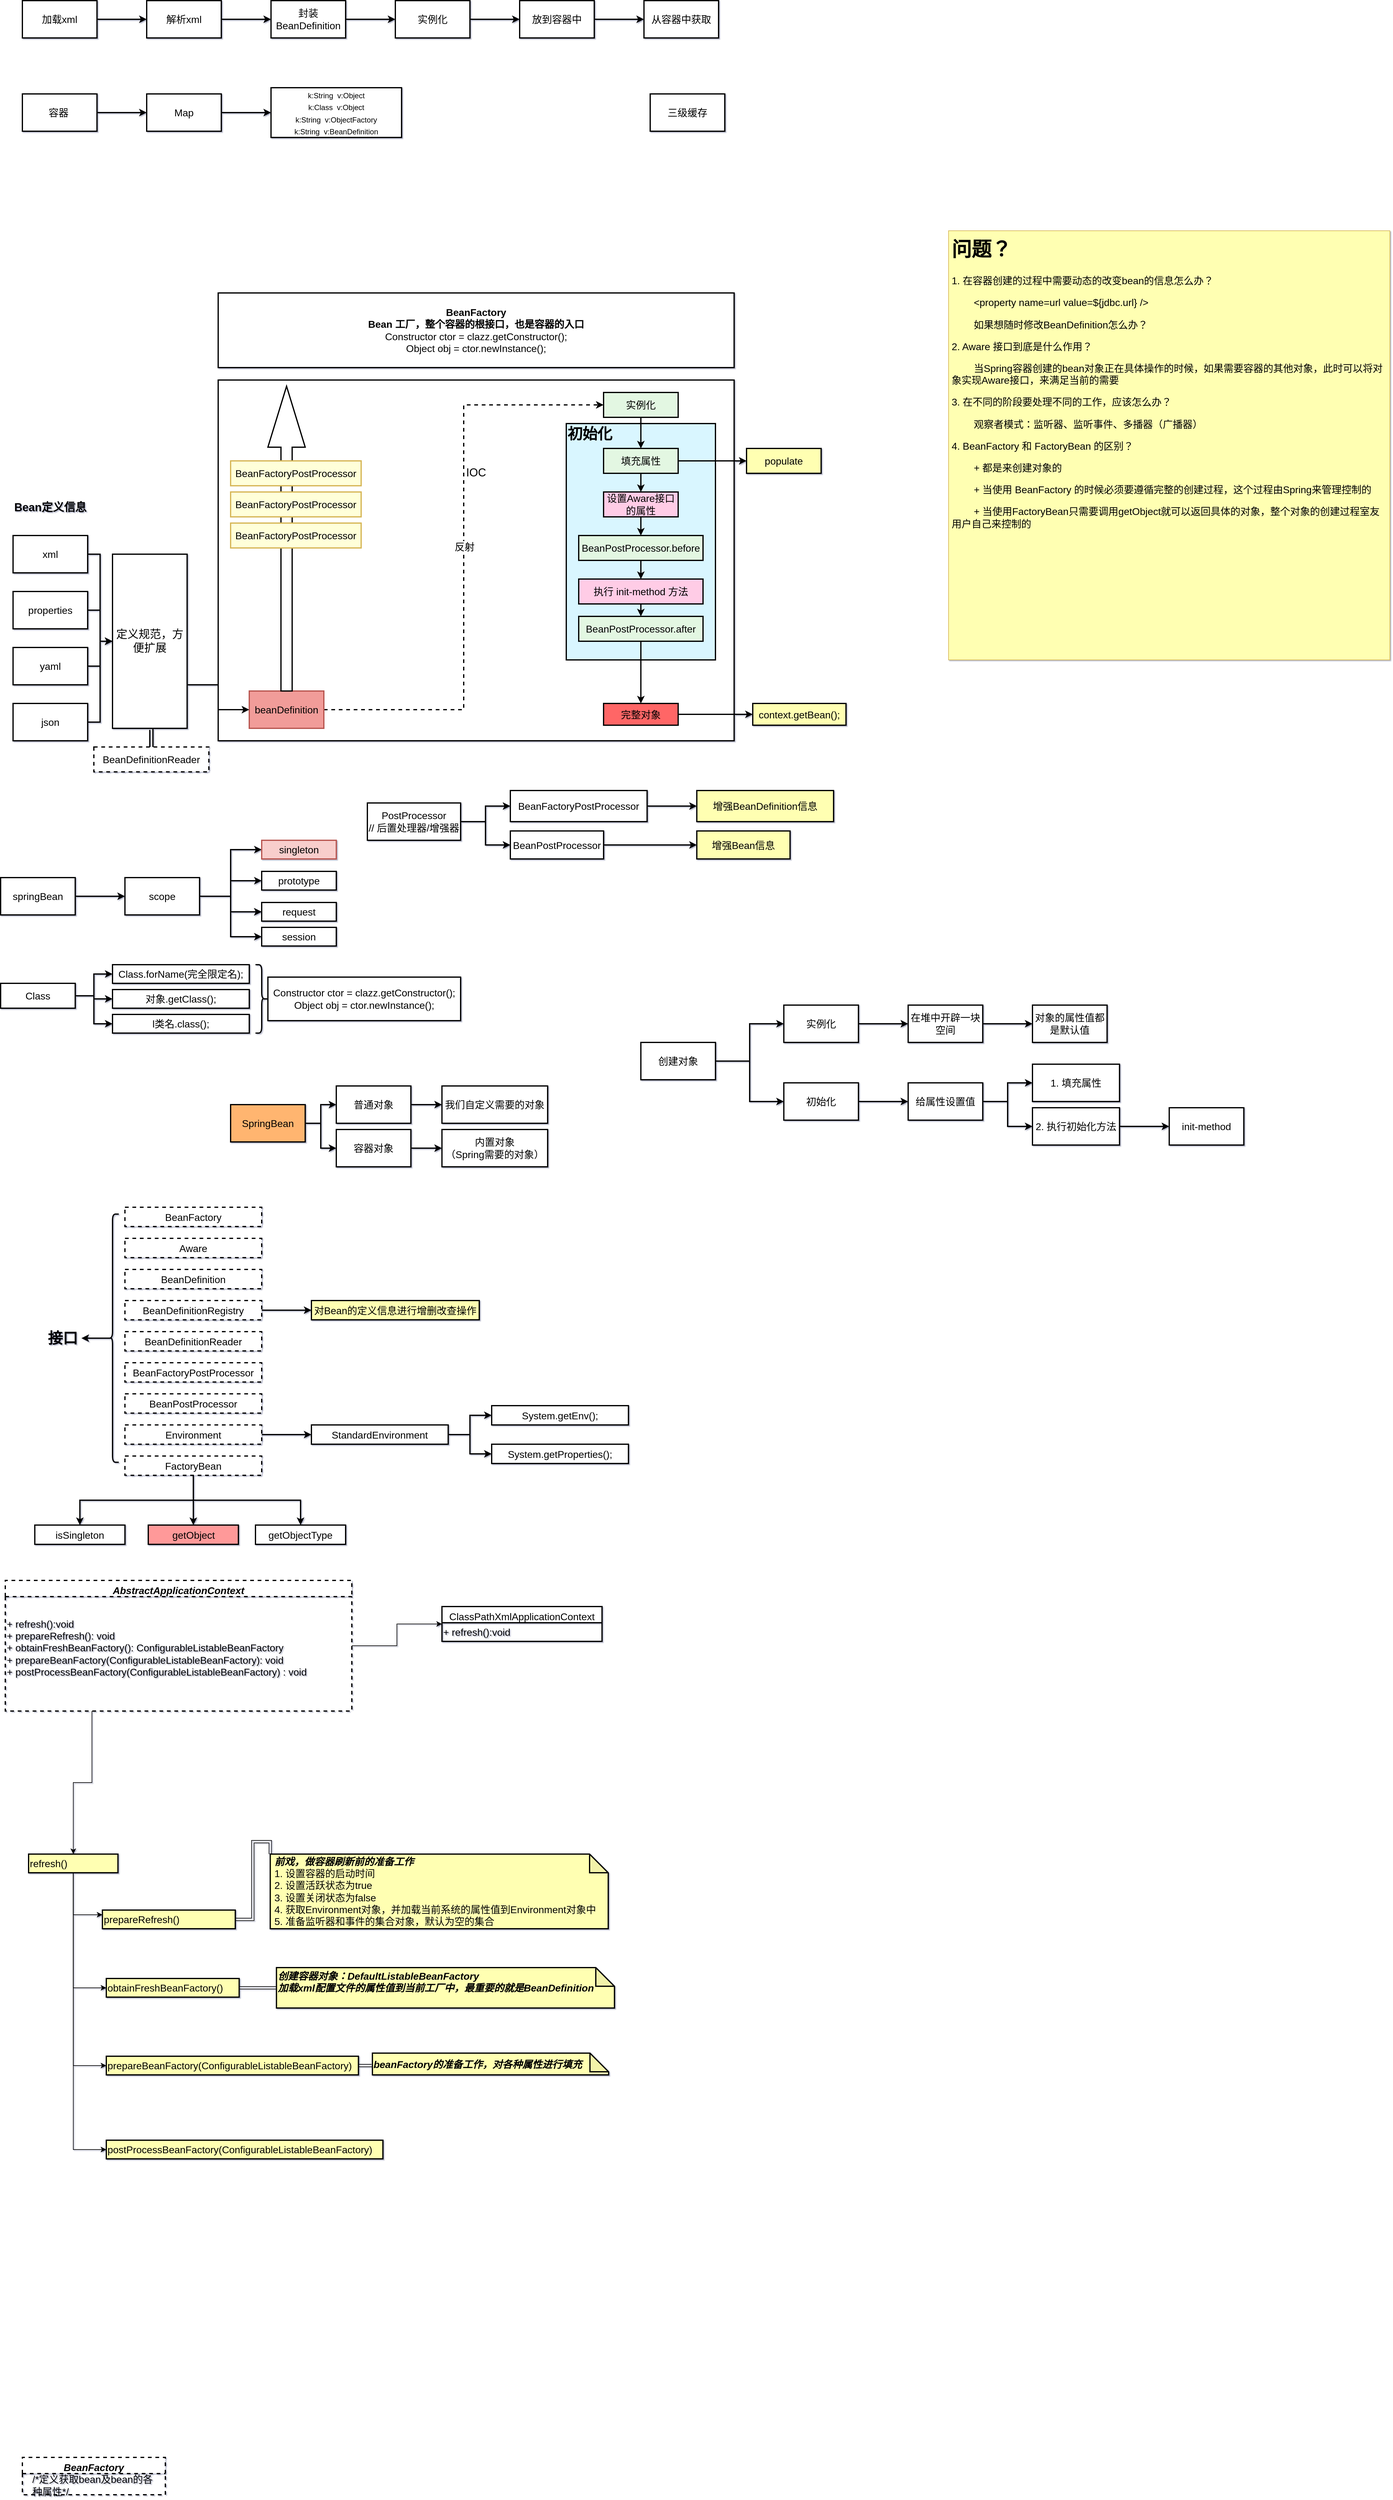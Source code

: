 <mxfile version="16.1.2" type="device"><diagram id="h94k3IBbYcfBOJpzbsNU" name="第 1 页"><mxGraphModel dx="961" dy="1029" grid="1" gridSize="10" guides="1" tooltips="1" connect="1" arrows="1" fold="1" page="1" pageScale="1" pageWidth="99999900" pageHeight="9999900" background="#ffffff" math="0" shadow="1"><root><mxCell id="0"/><mxCell id="1" parent="0"/><mxCell id="xll1iTBEpc9FRPmBm3gU-3" value="" style="edgeStyle=orthogonalEdgeStyle;rounded=0;orthogonalLoop=1;jettySize=auto;html=1;strokeWidth=2;" parent="1" source="xll1iTBEpc9FRPmBm3gU-1" target="xll1iTBEpc9FRPmBm3gU-2" edge="1"><mxGeometry relative="1" as="geometry"/></mxCell><mxCell id="xll1iTBEpc9FRPmBm3gU-1" value="&lt;font style=&quot;font-size: 16px&quot;&gt;加载xml&lt;/font&gt;" style="rounded=0;whiteSpace=wrap;html=1;strokeWidth=2;" parent="1" vertex="1"><mxGeometry x="60" y="80" width="120" height="60" as="geometry"/></mxCell><mxCell id="xll1iTBEpc9FRPmBm3gU-5" value="" style="edgeStyle=orthogonalEdgeStyle;rounded=0;orthogonalLoop=1;jettySize=auto;html=1;fontSize=12;fillColor=default;strokeWidth=2;" parent="1" source="xll1iTBEpc9FRPmBm3gU-2" target="xll1iTBEpc9FRPmBm3gU-4" edge="1"><mxGeometry relative="1" as="geometry"/></mxCell><mxCell id="xll1iTBEpc9FRPmBm3gU-2" value="&lt;font style=&quot;font-size: 16px&quot;&gt;解析xml&lt;/font&gt;" style="whiteSpace=wrap;html=1;rounded=0;strokeWidth=2;" parent="1" vertex="1"><mxGeometry x="260" y="80" width="120" height="60" as="geometry"/></mxCell><mxCell id="xll1iTBEpc9FRPmBm3gU-7" value="" style="edgeStyle=orthogonalEdgeStyle;rounded=0;orthogonalLoop=1;jettySize=auto;html=1;fontSize=12;fillColor=default;strokeWidth=2;" parent="1" source="xll1iTBEpc9FRPmBm3gU-4" target="xll1iTBEpc9FRPmBm3gU-6" edge="1"><mxGeometry relative="1" as="geometry"/></mxCell><mxCell id="xll1iTBEpc9FRPmBm3gU-4" value="&lt;font style=&quot;font-size: 16px&quot;&gt;封装&lt;br&gt;BeanDefinition&lt;/font&gt;" style="whiteSpace=wrap;html=1;rounded=0;strokeWidth=2;" parent="1" vertex="1"><mxGeometry x="460" y="80" width="120" height="60" as="geometry"/></mxCell><mxCell id="xll1iTBEpc9FRPmBm3gU-9" value="" style="edgeStyle=orthogonalEdgeStyle;rounded=0;orthogonalLoop=1;jettySize=auto;html=1;fontSize=12;fillColor=default;strokeWidth=2;" parent="1" source="xll1iTBEpc9FRPmBm3gU-6" target="xll1iTBEpc9FRPmBm3gU-8" edge="1"><mxGeometry relative="1" as="geometry"/></mxCell><mxCell id="xll1iTBEpc9FRPmBm3gU-6" value="&lt;font style=&quot;font-size: 16px&quot;&gt;实例化&lt;/font&gt;" style="whiteSpace=wrap;html=1;rounded=0;strokeWidth=2;" parent="1" vertex="1"><mxGeometry x="660" y="80" width="120" height="60" as="geometry"/></mxCell><mxCell id="xll1iTBEpc9FRPmBm3gU-11" value="" style="edgeStyle=orthogonalEdgeStyle;rounded=0;orthogonalLoop=1;jettySize=auto;html=1;fontSize=12;fillColor=default;strokeWidth=2;" parent="1" source="xll1iTBEpc9FRPmBm3gU-8" target="xll1iTBEpc9FRPmBm3gU-10" edge="1"><mxGeometry relative="1" as="geometry"/></mxCell><mxCell id="xll1iTBEpc9FRPmBm3gU-8" value="&lt;font style=&quot;font-size: 16px&quot;&gt;放到容器中&lt;/font&gt;" style="whiteSpace=wrap;html=1;rounded=0;strokeWidth=2;" parent="1" vertex="1"><mxGeometry x="860" y="80" width="120" height="60" as="geometry"/></mxCell><mxCell id="xll1iTBEpc9FRPmBm3gU-10" value="&lt;font style=&quot;font-size: 16px&quot;&gt;从容器中获取&lt;/font&gt;" style="whiteSpace=wrap;html=1;rounded=0;strokeWidth=2;" parent="1" vertex="1"><mxGeometry x="1060" y="80" width="120" height="60" as="geometry"/></mxCell><mxCell id="xll1iTBEpc9FRPmBm3gU-15" value="" style="edgeStyle=orthogonalEdgeStyle;rounded=0;orthogonalLoop=1;jettySize=auto;html=1;fontFamily=Helvetica;fontSize=16;fontColor=default;strokeWidth=2;" parent="1" source="xll1iTBEpc9FRPmBm3gU-12" target="xll1iTBEpc9FRPmBm3gU-14" edge="1"><mxGeometry relative="1" as="geometry"/></mxCell><mxCell id="xll1iTBEpc9FRPmBm3gU-12" value="容器&lt;span style=&quot;white-space: pre&quot;&gt;&#9;&lt;/span&gt;" style="rounded=0;whiteSpace=wrap;html=1;fontFamily=Helvetica;fontSize=16;fontColor=default;strokeColor=default;fillColor=default;strokeWidth=2;" parent="1" vertex="1"><mxGeometry x="60" y="230" width="120" height="60" as="geometry"/></mxCell><mxCell id="xll1iTBEpc9FRPmBm3gU-18" value="" style="edgeStyle=orthogonalEdgeStyle;rounded=0;orthogonalLoop=1;jettySize=auto;html=1;fontFamily=Helvetica;fontSize=16;fontColor=default;strokeWidth=2;" parent="1" source="xll1iTBEpc9FRPmBm3gU-14" target="xll1iTBEpc9FRPmBm3gU-17" edge="1"><mxGeometry relative="1" as="geometry"/></mxCell><mxCell id="xll1iTBEpc9FRPmBm3gU-14" value="Map" style="rounded=0;whiteSpace=wrap;html=1;fontFamily=Helvetica;fontSize=16;fontColor=default;strokeColor=default;fillColor=default;strokeWidth=2;" parent="1" vertex="1"><mxGeometry x="260" y="230" width="120" height="60" as="geometry"/></mxCell><mxCell id="xll1iTBEpc9FRPmBm3gU-17" value="&lt;font style=&quot;font-size: 12px&quot;&gt;k:String&amp;nbsp; v:Object&lt;br&gt;k:Class&amp;nbsp; v:Object&lt;br&gt;k:String&amp;nbsp; v:ObjectFactory&lt;br&gt;k:String&amp;nbsp; v:BeanDefinition&lt;/font&gt;" style="rounded=0;whiteSpace=wrap;html=1;fontFamily=Helvetica;fontSize=16;fontColor=default;strokeColor=default;fillColor=default;strokeWidth=2;" parent="1" vertex="1"><mxGeometry x="460" y="220" width="210" height="80" as="geometry"/></mxCell><mxCell id="xll1iTBEpc9FRPmBm3gU-21" value="三级缓存" style="rounded=0;whiteSpace=wrap;html=1;fontFamily=Helvetica;fontSize=16;fontColor=default;strokeColor=default;fillColor=default;strokeWidth=2;" parent="1" vertex="1"><mxGeometry x="1070" y="230" width="120" height="60" as="geometry"/></mxCell><mxCell id="xll1iTBEpc9FRPmBm3gU-32" style="edgeStyle=orthogonalEdgeStyle;rounded=0;orthogonalLoop=1;jettySize=auto;html=1;exitX=1;exitY=0.5;exitDx=0;exitDy=0;entryX=0;entryY=0.5;entryDx=0;entryDy=0;fontFamily=Helvetica;fontSize=16;fontColor=default;strokeWidth=2;" parent="1" source="xll1iTBEpc9FRPmBm3gU-23" target="xll1iTBEpc9FRPmBm3gU-30" edge="1"><mxGeometry relative="1" as="geometry"/></mxCell><mxCell id="xll1iTBEpc9FRPmBm3gU-23" value="xml" style="rounded=0;whiteSpace=wrap;html=1;fontFamily=Helvetica;fontSize=16;fontColor=default;strokeColor=default;fillColor=default;strokeWidth=2;" parent="1" vertex="1"><mxGeometry x="45" y="940" width="120" height="60" as="geometry"/></mxCell><mxCell id="xll1iTBEpc9FRPmBm3gU-24" value="&lt;font style=&quot;font-size: 18px&quot;&gt;&lt;b&gt;Bean定义信息&lt;/b&gt;&lt;/font&gt;" style="text;html=1;strokeColor=none;fillColor=none;align=center;verticalAlign=middle;whiteSpace=wrap;rounded=0;fontFamily=Helvetica;fontSize=12;fontColor=default;strokeWidth=2;" parent="1" vertex="1"><mxGeometry x="45" y="880" width="120" height="30" as="geometry"/></mxCell><mxCell id="xll1iTBEpc9FRPmBm3gU-34" style="edgeStyle=orthogonalEdgeStyle;rounded=0;orthogonalLoop=1;jettySize=auto;html=1;exitX=1;exitY=0.5;exitDx=0;exitDy=0;entryX=0;entryY=0.5;entryDx=0;entryDy=0;fontFamily=Helvetica;fontSize=16;fontColor=default;strokeWidth=2;" parent="1" source="xll1iTBEpc9FRPmBm3gU-25" target="xll1iTBEpc9FRPmBm3gU-30" edge="1"><mxGeometry relative="1" as="geometry"/></mxCell><mxCell id="xll1iTBEpc9FRPmBm3gU-25" value="properties" style="rounded=0;whiteSpace=wrap;html=1;fontFamily=Helvetica;fontSize=16;fontColor=default;strokeColor=default;fillColor=default;strokeWidth=2;" parent="1" vertex="1"><mxGeometry x="45" y="1030" width="120" height="60" as="geometry"/></mxCell><mxCell id="xll1iTBEpc9FRPmBm3gU-36" style="edgeStyle=orthogonalEdgeStyle;rounded=0;orthogonalLoop=1;jettySize=auto;html=1;exitX=1;exitY=0.5;exitDx=0;exitDy=0;entryX=0;entryY=0.5;entryDx=0;entryDy=0;fontFamily=Helvetica;fontSize=16;fontColor=default;strokeWidth=2;" parent="1" source="xll1iTBEpc9FRPmBm3gU-26" target="xll1iTBEpc9FRPmBm3gU-30" edge="1"><mxGeometry relative="1" as="geometry"/></mxCell><mxCell id="xll1iTBEpc9FRPmBm3gU-26" value="yaml" style="rounded=0;whiteSpace=wrap;html=1;fontFamily=Helvetica;fontSize=16;fontColor=default;strokeColor=default;fillColor=default;strokeWidth=2;" parent="1" vertex="1"><mxGeometry x="45" y="1120" width="120" height="60" as="geometry"/></mxCell><mxCell id="xll1iTBEpc9FRPmBm3gU-27" value="IOC&lt;br&gt;&lt;br&gt;&lt;br&gt;&lt;br&gt;&lt;br&gt;&lt;br&gt;&lt;br&gt;&lt;br&gt;&lt;br&gt;&lt;br&gt;&lt;br&gt;&lt;br&gt;&lt;br&gt;&lt;br&gt;" style="rounded=0;whiteSpace=wrap;html=1;fontFamily=Helvetica;fontSize=18;fontColor=default;strokeColor=default;fillColor=default;align=center;strokeWidth=2;" parent="1" vertex="1"><mxGeometry x="375" y="690" width="830" height="580" as="geometry"/></mxCell><mxCell id="xll1iTBEpc9FRPmBm3gU-39" style="edgeStyle=orthogonalEdgeStyle;rounded=0;orthogonalLoop=1;jettySize=auto;html=1;exitX=1;exitY=0.5;exitDx=0;exitDy=0;entryX=0;entryY=0.5;entryDx=0;entryDy=0;fontFamily=Helvetica;fontSize=16;fontColor=default;strokeWidth=2;" parent="1" source="xll1iTBEpc9FRPmBm3gU-28" target="xll1iTBEpc9FRPmBm3gU-30" edge="1"><mxGeometry relative="1" as="geometry"/></mxCell><mxCell id="xll1iTBEpc9FRPmBm3gU-28" value="json" style="rounded=0;whiteSpace=wrap;html=1;fontFamily=Helvetica;fontSize=16;fontColor=default;strokeColor=default;fillColor=default;strokeWidth=2;" parent="1" vertex="1"><mxGeometry x="45" y="1210" width="120" height="60" as="geometry"/></mxCell><mxCell id="xll1iTBEpc9FRPmBm3gU-69" style="edgeStyle=orthogonalEdgeStyle;rounded=0;orthogonalLoop=1;jettySize=auto;html=1;exitX=1;exitY=0.5;exitDx=0;exitDy=0;entryX=0;entryY=0.5;entryDx=0;entryDy=0;fontFamily=Helvetica;fontSize=16;fontColor=default;strokeWidth=2;dashed=1;" parent="1" source="xll1iTBEpc9FRPmBm3gU-29" target="xll1iTBEpc9FRPmBm3gU-68" edge="1"><mxGeometry relative="1" as="geometry"/></mxCell><mxCell id="xll1iTBEpc9FRPmBm3gU-70" value="反射" style="edgeLabel;html=1;align=center;verticalAlign=middle;resizable=0;points=[];fontSize=16;fontFamily=Helvetica;fontColor=default;" parent="xll1iTBEpc9FRPmBm3gU-69" vertex="1" connectable="0"><mxGeometry x="0.038" y="-1" relative="1" as="geometry"><mxPoint y="1" as="offset"/></mxGeometry></mxCell><mxCell id="xll1iTBEpc9FRPmBm3gU-29" value="beanDefinition" style="rounded=0;whiteSpace=wrap;html=1;fontFamily=Helvetica;fontSize=16;strokeColor=#b85450;fillColor=#F19C99;strokeWidth=2;" parent="1" vertex="1"><mxGeometry x="425" y="1190" width="120" height="60" as="geometry"/></mxCell><mxCell id="xll1iTBEpc9FRPmBm3gU-41" style="edgeStyle=orthogonalEdgeStyle;rounded=0;orthogonalLoop=1;jettySize=auto;html=1;exitX=1;exitY=0.75;exitDx=0;exitDy=0;entryX=0;entryY=0.5;entryDx=0;entryDy=0;fontFamily=Helvetica;fontSize=16;fontColor=default;strokeWidth=2;" parent="1" source="xll1iTBEpc9FRPmBm3gU-30" target="xll1iTBEpc9FRPmBm3gU-29" edge="1"><mxGeometry relative="1" as="geometry"/></mxCell><mxCell id="xll1iTBEpc9FRPmBm3gU-121" style="edgeStyle=orthogonalEdgeStyle;rounded=0;orthogonalLoop=1;jettySize=auto;html=1;exitX=0.5;exitY=1;exitDx=0;exitDy=0;entryX=0.5;entryY=0;entryDx=0;entryDy=0;fontFamily=Helvetica;fontSize=16;fontColor=default;strokeWidth=2;shape=link;" parent="1" source="xll1iTBEpc9FRPmBm3gU-30" target="xll1iTBEpc9FRPmBm3gU-31" edge="1"><mxGeometry relative="1" as="geometry"/></mxCell><mxCell id="xll1iTBEpc9FRPmBm3gU-30" value="定义规范，方便扩展" style="rounded=0;whiteSpace=wrap;html=1;fontFamily=Helvetica;fontSize=18;fontColor=default;strokeColor=default;fillColor=default;strokeWidth=2;" parent="1" vertex="1"><mxGeometry x="205" y="970" width="120" height="280" as="geometry"/></mxCell><mxCell id="xll1iTBEpc9FRPmBm3gU-31" value="&lt;font style=&quot;font-size: 16px&quot;&gt;BeanDefinitionReader&lt;/font&gt;" style="rounded=0;whiteSpace=wrap;html=1;fontFamily=Helvetica;fontSize=18;fontColor=default;strokeColor=default;fillColor=default;strokeWidth=2;dashed=1;" parent="1" vertex="1"><mxGeometry x="175" y="1280" width="185" height="40" as="geometry"/></mxCell><mxCell id="xll1iTBEpc9FRPmBm3gU-44" value="" style="edgeStyle=orthogonalEdgeStyle;rounded=0;orthogonalLoop=1;jettySize=auto;html=1;fontFamily=Helvetica;fontSize=16;fontColor=default;strokeWidth=2;" parent="1" source="xll1iTBEpc9FRPmBm3gU-42" target="xll1iTBEpc9FRPmBm3gU-43" edge="1"><mxGeometry relative="1" as="geometry"/></mxCell><mxCell id="xll1iTBEpc9FRPmBm3gU-42" value="springBean" style="rounded=0;whiteSpace=wrap;html=1;fontFamily=Helvetica;fontSize=16;fontColor=default;strokeColor=default;fillColor=default;strokeWidth=2;" parent="1" vertex="1"><mxGeometry x="25" y="1490" width="120" height="60" as="geometry"/></mxCell><mxCell id="xll1iTBEpc9FRPmBm3gU-50" value="" style="edgeStyle=orthogonalEdgeStyle;rounded=0;orthogonalLoop=1;jettySize=auto;html=1;fontFamily=Helvetica;fontSize=16;fontColor=default;strokeWidth=2;" parent="1" source="xll1iTBEpc9FRPmBm3gU-43" target="xll1iTBEpc9FRPmBm3gU-49" edge="1"><mxGeometry relative="1" as="geometry"/></mxCell><mxCell id="xll1iTBEpc9FRPmBm3gU-54" style="edgeStyle=orthogonalEdgeStyle;rounded=0;orthogonalLoop=1;jettySize=auto;html=1;exitX=1;exitY=0.5;exitDx=0;exitDy=0;entryX=0;entryY=0.5;entryDx=0;entryDy=0;fontFamily=Helvetica;fontSize=16;fontColor=default;strokeWidth=2;" parent="1" source="xll1iTBEpc9FRPmBm3gU-43" target="xll1iTBEpc9FRPmBm3gU-51" edge="1"><mxGeometry relative="1" as="geometry"/></mxCell><mxCell id="xll1iTBEpc9FRPmBm3gU-55" style="edgeStyle=orthogonalEdgeStyle;rounded=0;orthogonalLoop=1;jettySize=auto;html=1;exitX=1;exitY=0.5;exitDx=0;exitDy=0;entryX=0;entryY=0.5;entryDx=0;entryDy=0;fontFamily=Helvetica;fontSize=16;fontColor=default;strokeWidth=2;" parent="1" source="xll1iTBEpc9FRPmBm3gU-43" target="xll1iTBEpc9FRPmBm3gU-53" edge="1"><mxGeometry relative="1" as="geometry"/></mxCell><mxCell id="xll1iTBEpc9FRPmBm3gU-65" value="" style="edgeStyle=orthogonalEdgeStyle;rounded=0;orthogonalLoop=1;jettySize=auto;html=1;fontFamily=Helvetica;fontSize=16;fontColor=default;strokeWidth=2;" parent="1" source="xll1iTBEpc9FRPmBm3gU-43" target="xll1iTBEpc9FRPmBm3gU-51" edge="1"><mxGeometry relative="1" as="geometry"/></mxCell><mxCell id="xll1iTBEpc9FRPmBm3gU-66" style="edgeStyle=orthogonalEdgeStyle;rounded=0;orthogonalLoop=1;jettySize=auto;html=1;exitX=1;exitY=0.5;exitDx=0;exitDy=0;entryX=0;entryY=0.5;entryDx=0;entryDy=0;fontFamily=Helvetica;fontSize=16;fontColor=default;strokeWidth=2;" parent="1" source="xll1iTBEpc9FRPmBm3gU-43" target="xll1iTBEpc9FRPmBm3gU-45" edge="1"><mxGeometry relative="1" as="geometry"/></mxCell><mxCell id="xll1iTBEpc9FRPmBm3gU-43" value="scope" style="rounded=0;whiteSpace=wrap;html=1;fontFamily=Helvetica;fontSize=16;fontColor=default;strokeColor=default;fillColor=default;strokeWidth=2;" parent="1" vertex="1"><mxGeometry x="225" y="1490" width="120" height="60" as="geometry"/></mxCell><mxCell id="xll1iTBEpc9FRPmBm3gU-45" value="singleton" style="rounded=0;whiteSpace=wrap;html=1;fontFamily=Helvetica;fontSize=16;strokeColor=#b85450;fillColor=#f8cecc;strokeWidth=2;" parent="1" vertex="1"><mxGeometry x="445" y="1430" width="120" height="30" as="geometry"/></mxCell><mxCell id="xll1iTBEpc9FRPmBm3gU-49" value="prototype" style="rounded=0;whiteSpace=wrap;html=1;fontFamily=Helvetica;fontSize=16;fontColor=default;strokeColor=default;fillColor=default;strokeWidth=2;" parent="1" vertex="1"><mxGeometry x="445" y="1480" width="120" height="30" as="geometry"/></mxCell><mxCell id="xll1iTBEpc9FRPmBm3gU-51" value="request" style="rounded=0;whiteSpace=wrap;html=1;fontFamily=Helvetica;fontSize=16;fontColor=default;strokeColor=default;fillColor=default;strokeWidth=2;" parent="1" vertex="1"><mxGeometry x="445" y="1530" width="120" height="30" as="geometry"/></mxCell><mxCell id="xll1iTBEpc9FRPmBm3gU-53" value="session" style="rounded=0;whiteSpace=wrap;html=1;fontFamily=Helvetica;fontSize=16;fontColor=default;strokeColor=default;fillColor=default;strokeWidth=2;" parent="1" vertex="1"><mxGeometry x="445" y="1570" width="120" height="30" as="geometry"/></mxCell><mxCell id="xll1iTBEpc9FRPmBm3gU-58" value="" style="edgeStyle=orthogonalEdgeStyle;rounded=0;orthogonalLoop=1;jettySize=auto;html=1;fontFamily=Helvetica;fontSize=16;fontColor=default;strokeWidth=2;" parent="1" source="xll1iTBEpc9FRPmBm3gU-56" target="xll1iTBEpc9FRPmBm3gU-57" edge="1"><mxGeometry relative="1" as="geometry"/></mxCell><mxCell id="xll1iTBEpc9FRPmBm3gU-61" style="edgeStyle=orthogonalEdgeStyle;rounded=0;orthogonalLoop=1;jettySize=auto;html=1;exitX=1;exitY=0.5;exitDx=0;exitDy=0;entryX=0;entryY=0.5;entryDx=0;entryDy=0;fontFamily=Helvetica;fontSize=16;fontColor=default;strokeWidth=2;" parent="1" source="xll1iTBEpc9FRPmBm3gU-56" target="xll1iTBEpc9FRPmBm3gU-59" edge="1"><mxGeometry relative="1" as="geometry"/></mxCell><mxCell id="xll1iTBEpc9FRPmBm3gU-62" style="edgeStyle=orthogonalEdgeStyle;rounded=0;orthogonalLoop=1;jettySize=auto;html=1;exitX=1;exitY=0.5;exitDx=0;exitDy=0;entryX=0;entryY=0.5;entryDx=0;entryDy=0;fontFamily=Helvetica;fontSize=16;fontColor=default;strokeWidth=2;" parent="1" source="xll1iTBEpc9FRPmBm3gU-56" target="xll1iTBEpc9FRPmBm3gU-60" edge="1"><mxGeometry relative="1" as="geometry"/></mxCell><mxCell id="xll1iTBEpc9FRPmBm3gU-56" value="Class" style="rounded=0;whiteSpace=wrap;html=1;fontFamily=Helvetica;fontSize=16;fontColor=default;strokeColor=default;strokeWidth=2;fillColor=default;" parent="1" vertex="1"><mxGeometry x="25" y="1660" width="120" height="40" as="geometry"/></mxCell><mxCell id="xll1iTBEpc9FRPmBm3gU-57" value="Class.forName(完全限定名);" style="rounded=0;whiteSpace=wrap;html=1;fontFamily=Helvetica;fontSize=16;fontColor=default;strokeColor=default;strokeWidth=2;fillColor=default;" parent="1" vertex="1"><mxGeometry x="205" y="1630" width="220" height="30" as="geometry"/></mxCell><mxCell id="xll1iTBEpc9FRPmBm3gU-59" value="对象.getClass();" style="rounded=0;whiteSpace=wrap;html=1;fontFamily=Helvetica;fontSize=16;fontColor=default;strokeColor=default;strokeWidth=2;fillColor=default;" parent="1" vertex="1"><mxGeometry x="205" y="1670" width="220" height="30" as="geometry"/></mxCell><mxCell id="xll1iTBEpc9FRPmBm3gU-60" value="l类名.class();" style="rounded=0;whiteSpace=wrap;html=1;fontFamily=Helvetica;fontSize=16;fontColor=default;strokeColor=default;strokeWidth=2;fillColor=default;" parent="1" vertex="1"><mxGeometry x="205" y="1710" width="220" height="30" as="geometry"/></mxCell><mxCell id="xll1iTBEpc9FRPmBm3gU-63" value="" style="shape=curlyBracket;whiteSpace=wrap;html=1;rounded=1;flipH=1;fontFamily=Helvetica;fontSize=16;fontColor=default;strokeColor=default;strokeWidth=2;fillColor=default;" parent="1" vertex="1"><mxGeometry x="435" y="1630" width="20" height="110" as="geometry"/></mxCell><mxCell id="xll1iTBEpc9FRPmBm3gU-64" value="Constructor ctor = clazz.getConstructor();&lt;br&gt;Object obj = ctor.newInstance();" style="rounded=0;whiteSpace=wrap;html=1;fontFamily=Helvetica;fontSize=16;fontColor=default;strokeColor=default;strokeWidth=2;fillColor=default;" parent="1" vertex="1"><mxGeometry x="455" y="1650" width="310" height="70" as="geometry"/></mxCell><mxCell id="xll1iTBEpc9FRPmBm3gU-67" value="&lt;b&gt;BeanFactory&lt;br&gt;Bean 工厂，整个容器的根接口，也是容器的入口&lt;br&gt;&lt;/b&gt;Constructor ctor = clazz.getConstructor();&lt;br&gt;Object obj = ctor.newInstance();&lt;b&gt;&lt;br&gt;&lt;/b&gt;" style="rounded=0;whiteSpace=wrap;html=1;fontFamily=Helvetica;fontSize=16;fontColor=default;strokeColor=default;strokeWidth=2;fillColor=default;" parent="1" vertex="1"><mxGeometry x="375" y="550" width="830" height="120" as="geometry"/></mxCell><mxCell id="xll1iTBEpc9FRPmBm3gU-68" value="实例化" style="rounded=0;whiteSpace=wrap;html=1;fontFamily=Helvetica;fontSize=16;fontColor=default;strokeColor=default;fillColor=#E3F7E2;strokeWidth=2;" parent="1" vertex="1"><mxGeometry x="995" y="710" width="120" height="40" as="geometry"/></mxCell><mxCell id="xll1iTBEpc9FRPmBm3gU-71" value="&lt;p style=&quot;line-height: 0&quot;&gt;&lt;/p&gt;&lt;h1&gt;问题？&lt;/h1&gt;&lt;p&gt;1. 在容器创建的过程中需要动态的改变bean的信息怎么办？&lt;/p&gt;&lt;p&gt;&lt;span style=&quot;white-space: pre&quot;&gt;&#9;&lt;/span&gt;&amp;lt;property name=url value=${jdbc.url} /&amp;gt;&lt;br&gt;&lt;/p&gt;&lt;p&gt;&lt;span style=&quot;white-space: pre&quot;&gt;&#9;&lt;/span&gt;如果想随时修改BeanDefinition怎么办？&lt;br&gt;&lt;/p&gt;&lt;p&gt;2. Aware 接口到底是什么作用？&lt;/p&gt;&lt;p&gt;&lt;span style=&quot;white-space: pre&quot;&gt;&#9;&lt;/span&gt;当Spring容器创建的bean对象正在具体操作的时候，如果需要容器的其他对象，此时可以将对象实现Aware接口，来满足当前的需要&lt;br&gt;&lt;/p&gt;&lt;p&gt;3. 在不同的阶段要处理不同的工作，应该怎么办？&lt;/p&gt;&lt;p&gt;&lt;span style=&quot;white-space: pre&quot;&gt;&#9;&lt;/span&gt;观察者模式：监听器、监听事件、多播器（广播器）&lt;br&gt;&lt;/p&gt;&lt;p&gt;4. BeanFactory 和 FactoryBean 的区别？&lt;/p&gt;&lt;p&gt;&lt;span style=&quot;white-space: pre&quot;&gt;&#9;&lt;/span&gt;+ 都是来创建对象的&lt;br&gt;&lt;/p&gt;&lt;p&gt;&lt;span style=&quot;white-space: pre&quot;&gt;&#9;&lt;/span&gt;+ 当使用 BeanFactory 的时候必须要遵循完整的创建过程，这个过程由Spring来管理控制的&lt;br&gt;&lt;/p&gt;&lt;p&gt;&lt;span style=&quot;white-space: pre&quot;&gt;&#9;&lt;/span&gt;+ 当使用FactoryBean只需要调用getObject就可以返回具体的对象，整个对象的创建过程室友用户自己来控制的&lt;br&gt;&lt;/p&gt;&lt;p&gt;&lt;/p&gt;" style="text;html=1;strokeColor=#d6b656;fillColor=#FFFFB2;spacing=5;spacingTop=-20;whiteSpace=wrap;overflow=hidden;rounded=0;fontFamily=Helvetica;fontSize=16;" parent="1" vertex="1"><mxGeometry x="1550" y="450" width="710" height="690" as="geometry"/></mxCell><mxCell id="xll1iTBEpc9FRPmBm3gU-72" value="" style="shape=singleArrow;direction=north;whiteSpace=wrap;html=1;rounded=0;fontFamily=Helvetica;fontSize=16;fontColor=default;strokeColor=default;strokeWidth=2;fillColor=none;" parent="1" vertex="1"><mxGeometry x="455" y="700" width="60" height="490" as="geometry"/></mxCell><mxCell id="xll1iTBEpc9FRPmBm3gU-73" value="BeanFactoryPostProcessor" style="rounded=0;whiteSpace=wrap;html=1;fontFamily=Helvetica;fontSize=16;strokeColor=#d6b656;fillColor=#FFFFD9;strokeWidth=2;" parent="1" vertex="1"><mxGeometry x="395" y="820" width="210" height="40" as="geometry"/></mxCell><mxCell id="xll1iTBEpc9FRPmBm3gU-76" value="" style="edgeStyle=orthogonalEdgeStyle;rounded=0;orthogonalLoop=1;jettySize=auto;html=1;fontFamily=Helvetica;fontSize=16;fontColor=default;strokeWidth=2;" parent="1" source="xll1iTBEpc9FRPmBm3gU-74" target="xll1iTBEpc9FRPmBm3gU-75" edge="1"><mxGeometry relative="1" as="geometry"/></mxCell><mxCell id="xll1iTBEpc9FRPmBm3gU-78" value="" style="edgeStyle=orthogonalEdgeStyle;rounded=0;orthogonalLoop=1;jettySize=auto;html=1;fontFamily=Helvetica;fontSize=16;fontColor=default;strokeWidth=2;" parent="1" source="xll1iTBEpc9FRPmBm3gU-74" target="xll1iTBEpc9FRPmBm3gU-77" edge="1"><mxGeometry relative="1" as="geometry"/></mxCell><mxCell id="xll1iTBEpc9FRPmBm3gU-74" value="PostProcessor&lt;br&gt;// 后置处理器/增强器" style="rounded=0;whiteSpace=wrap;html=1;fontFamily=Helvetica;fontSize=16;fontColor=default;strokeColor=default;fillColor=default;strokeWidth=2;" parent="1" vertex="1"><mxGeometry x="615" y="1370" width="150" height="60" as="geometry"/></mxCell><mxCell id="xll1iTBEpc9FRPmBm3gU-80" value="" style="edgeStyle=orthogonalEdgeStyle;rounded=0;orthogonalLoop=1;jettySize=auto;html=1;fontFamily=Helvetica;fontSize=16;fontColor=default;strokeWidth=2;" parent="1" source="xll1iTBEpc9FRPmBm3gU-75" target="xll1iTBEpc9FRPmBm3gU-79" edge="1"><mxGeometry relative="1" as="geometry"/></mxCell><mxCell id="xll1iTBEpc9FRPmBm3gU-75" value="BeanFactoryPostProcessor" style="rounded=0;whiteSpace=wrap;html=1;fontFamily=Helvetica;fontSize=16;fontColor=default;strokeColor=default;fillColor=default;strokeWidth=2;" parent="1" vertex="1"><mxGeometry x="845" y="1350" width="220" height="50" as="geometry"/></mxCell><mxCell id="xll1iTBEpc9FRPmBm3gU-82" value="" style="edgeStyle=orthogonalEdgeStyle;rounded=0;orthogonalLoop=1;jettySize=auto;html=1;fontFamily=Helvetica;fontSize=16;fontColor=default;strokeWidth=2;" parent="1" source="xll1iTBEpc9FRPmBm3gU-77" target="xll1iTBEpc9FRPmBm3gU-81" edge="1"><mxGeometry relative="1" as="geometry"/></mxCell><mxCell id="xll1iTBEpc9FRPmBm3gU-77" value="BeanPostProcessor" style="rounded=0;whiteSpace=wrap;html=1;fontFamily=Helvetica;fontSize=16;fontColor=default;strokeColor=default;fillColor=default;strokeWidth=2;" parent="1" vertex="1"><mxGeometry x="845" y="1415" width="150" height="45" as="geometry"/></mxCell><mxCell id="xll1iTBEpc9FRPmBm3gU-79" value="增强BeanDefinition信息" style="rounded=0;whiteSpace=wrap;html=1;fontFamily=Helvetica;fontSize=16;strokeColor=default;fillColor=#FFFFB2;strokeWidth=2;" parent="1" vertex="1"><mxGeometry x="1145" y="1350" width="220" height="50" as="geometry"/></mxCell><mxCell id="xll1iTBEpc9FRPmBm3gU-81" value="增强Bean信息" style="rounded=0;whiteSpace=wrap;html=1;fontFamily=Helvetica;fontSize=16;strokeColor=default;fillColor=#FFFFB2;strokeWidth=2;" parent="1" vertex="1"><mxGeometry x="1145" y="1415" width="150" height="45" as="geometry"/></mxCell><mxCell id="xll1iTBEpc9FRPmBm3gU-83" value="BeanFactoryPostProcessor" style="rounded=0;whiteSpace=wrap;html=1;fontFamily=Helvetica;fontSize=16;fontColor=default;strokeColor=#d6b656;fillColor=#FFFFD9;strokeWidth=2;" parent="1" vertex="1"><mxGeometry x="395" y="870" width="210" height="40" as="geometry"/></mxCell><mxCell id="xll1iTBEpc9FRPmBm3gU-84" value="BeanFactoryPostProcessor" style="rounded=0;whiteSpace=wrap;html=1;fontFamily=Helvetica;fontSize=16;fontColor=default;strokeColor=#d6b656;fillColor=#FFFFD9;strokeWidth=2;" parent="1" vertex="1"><mxGeometry x="395" y="920" width="210" height="40" as="geometry"/></mxCell><mxCell id="xll1iTBEpc9FRPmBm3gU-88" value="" style="edgeStyle=orthogonalEdgeStyle;rounded=0;orthogonalLoop=1;jettySize=auto;html=1;fontFamily=Helvetica;fontSize=16;fontColor=default;strokeWidth=2;" parent="1" source="xll1iTBEpc9FRPmBm3gU-85" target="xll1iTBEpc9FRPmBm3gU-87" edge="1"><mxGeometry relative="1" as="geometry"/></mxCell><mxCell id="xll1iTBEpc9FRPmBm3gU-85" value="实例化" style="rounded=0;whiteSpace=wrap;html=1;fontFamily=Helvetica;fontSize=16;fontColor=default;strokeColor=default;fillColor=default;strokeWidth=2;" parent="1" vertex="1"><mxGeometry x="1285" y="1695" width="120" height="60" as="geometry"/></mxCell><mxCell id="xll1iTBEpc9FRPmBm3gU-92" value="" style="edgeStyle=orthogonalEdgeStyle;rounded=0;orthogonalLoop=1;jettySize=auto;html=1;fontFamily=Helvetica;fontSize=16;fontColor=default;strokeWidth=2;" parent="1" source="xll1iTBEpc9FRPmBm3gU-86" target="xll1iTBEpc9FRPmBm3gU-91" edge="1"><mxGeometry relative="1" as="geometry"/></mxCell><mxCell id="xll1iTBEpc9FRPmBm3gU-86" value="初始化" style="rounded=0;whiteSpace=wrap;html=1;fontFamily=Helvetica;fontSize=16;fontColor=default;strokeColor=default;fillColor=default;strokeWidth=2;" parent="1" vertex="1"><mxGeometry x="1285" y="1820" width="120" height="60" as="geometry"/></mxCell><mxCell id="xll1iTBEpc9FRPmBm3gU-90" value="" style="edgeStyle=orthogonalEdgeStyle;rounded=0;orthogonalLoop=1;jettySize=auto;html=1;fontFamily=Helvetica;fontSize=16;fontColor=default;strokeWidth=2;" parent="1" source="xll1iTBEpc9FRPmBm3gU-87" target="xll1iTBEpc9FRPmBm3gU-89" edge="1"><mxGeometry relative="1" as="geometry"/></mxCell><mxCell id="xll1iTBEpc9FRPmBm3gU-87" value="在堆中开辟一块空间" style="rounded=0;whiteSpace=wrap;html=1;fontFamily=Helvetica;fontSize=16;fontColor=default;strokeColor=default;fillColor=default;strokeWidth=2;" parent="1" vertex="1"><mxGeometry x="1485" y="1695" width="120" height="60" as="geometry"/></mxCell><mxCell id="xll1iTBEpc9FRPmBm3gU-89" value="对象的属性值都是默认值" style="rounded=0;whiteSpace=wrap;html=1;fontFamily=Helvetica;fontSize=16;fontColor=default;strokeColor=default;fillColor=default;strokeWidth=2;" parent="1" vertex="1"><mxGeometry x="1685" y="1695" width="120" height="60" as="geometry"/></mxCell><mxCell id="xll1iTBEpc9FRPmBm3gU-94" value="" style="edgeStyle=orthogonalEdgeStyle;rounded=0;orthogonalLoop=1;jettySize=auto;html=1;fontFamily=Helvetica;fontSize=16;fontColor=default;strokeWidth=2;" parent="1" source="xll1iTBEpc9FRPmBm3gU-91" target="xll1iTBEpc9FRPmBm3gU-93" edge="1"><mxGeometry relative="1" as="geometry"/></mxCell><mxCell id="xll1iTBEpc9FRPmBm3gU-96" value="" style="edgeStyle=orthogonalEdgeStyle;rounded=0;orthogonalLoop=1;jettySize=auto;html=1;fontFamily=Helvetica;fontSize=16;fontColor=default;strokeWidth=2;" parent="1" source="xll1iTBEpc9FRPmBm3gU-91" target="xll1iTBEpc9FRPmBm3gU-95" edge="1"><mxGeometry relative="1" as="geometry"/></mxCell><mxCell id="xll1iTBEpc9FRPmBm3gU-91" value="给属性设置值" style="rounded=0;whiteSpace=wrap;html=1;fontFamily=Helvetica;fontSize=16;fontColor=default;strokeColor=default;fillColor=default;strokeWidth=2;" parent="1" vertex="1"><mxGeometry x="1485" y="1820" width="120" height="60" as="geometry"/></mxCell><mxCell id="xll1iTBEpc9FRPmBm3gU-93" value="1. 填充属性" style="rounded=0;whiteSpace=wrap;html=1;fontFamily=Helvetica;fontSize=16;fontColor=default;strokeColor=default;fillColor=default;strokeWidth=2;" parent="1" vertex="1"><mxGeometry x="1685" y="1790" width="140" height="60" as="geometry"/></mxCell><mxCell id="xll1iTBEpc9FRPmBm3gU-98" value="" style="edgeStyle=orthogonalEdgeStyle;rounded=0;orthogonalLoop=1;jettySize=auto;html=1;fontFamily=Helvetica;fontSize=16;fontColor=default;strokeWidth=2;" parent="1" source="xll1iTBEpc9FRPmBm3gU-95" target="xll1iTBEpc9FRPmBm3gU-97" edge="1"><mxGeometry relative="1" as="geometry"/></mxCell><mxCell id="xll1iTBEpc9FRPmBm3gU-95" value="2. 执行初始化方法" style="rounded=0;whiteSpace=wrap;html=1;fontFamily=Helvetica;fontSize=16;fontColor=default;strokeColor=default;fillColor=default;strokeWidth=2;" parent="1" vertex="1"><mxGeometry x="1685" y="1860" width="140" height="60" as="geometry"/></mxCell><mxCell id="xll1iTBEpc9FRPmBm3gU-97" value="init-method" style="rounded=0;whiteSpace=wrap;html=1;fontFamily=Helvetica;fontSize=16;fontColor=default;strokeColor=default;fillColor=default;strokeWidth=2;" parent="1" vertex="1"><mxGeometry x="1905" y="1860" width="120" height="60" as="geometry"/></mxCell><mxCell id="xll1iTBEpc9FRPmBm3gU-100" style="edgeStyle=orthogonalEdgeStyle;rounded=0;orthogonalLoop=1;jettySize=auto;html=1;exitX=1;exitY=0.5;exitDx=0;exitDy=0;entryX=0;entryY=0.5;entryDx=0;entryDy=0;fontFamily=Helvetica;fontSize=16;fontColor=default;strokeWidth=2;" parent="1" source="xll1iTBEpc9FRPmBm3gU-99" target="xll1iTBEpc9FRPmBm3gU-85" edge="1"><mxGeometry relative="1" as="geometry"/></mxCell><mxCell id="xll1iTBEpc9FRPmBm3gU-101" style="edgeStyle=orthogonalEdgeStyle;rounded=0;orthogonalLoop=1;jettySize=auto;html=1;exitX=1;exitY=0.5;exitDx=0;exitDy=0;entryX=0;entryY=0.5;entryDx=0;entryDy=0;fontFamily=Helvetica;fontSize=16;fontColor=default;strokeWidth=2;" parent="1" source="xll1iTBEpc9FRPmBm3gU-99" target="xll1iTBEpc9FRPmBm3gU-86" edge="1"><mxGeometry relative="1" as="geometry"/></mxCell><mxCell id="xll1iTBEpc9FRPmBm3gU-99" value="创建对象" style="rounded=0;whiteSpace=wrap;html=1;fontFamily=Helvetica;fontSize=16;fontColor=default;strokeColor=default;fillColor=default;strokeWidth=2;" parent="1" vertex="1"><mxGeometry x="1055" y="1755" width="120" height="60" as="geometry"/></mxCell><mxCell id="xll1iTBEpc9FRPmBm3gU-117" value="context.getBean();" style="rounded=0;whiteSpace=wrap;html=1;fontFamily=Helvetica;fontSize=16;fontColor=default;strokeColor=default;fillColor=#FFFFB2;strokeWidth=2;" parent="1" vertex="1"><mxGeometry x="1235" y="1210" width="150" height="35" as="geometry"/></mxCell><mxCell id="xll1iTBEpc9FRPmBm3gU-119" value="populate" style="rounded=0;whiteSpace=wrap;html=1;fontFamily=Helvetica;fontSize=16;fontColor=default;strokeColor=default;fillColor=#FFFFB2;strokeWidth=2;" parent="1" vertex="1"><mxGeometry x="1225" y="800" width="120" height="40" as="geometry"/></mxCell><mxCell id="xll1iTBEpc9FRPmBm3gU-122" value="&lt;font style=&quot;font-size: 24px&quot;&gt;&lt;b&gt;初始化&lt;br&gt;&lt;br&gt;&lt;br&gt;&lt;br&gt;&lt;br&gt;&lt;br&gt;&lt;br&gt;&lt;br&gt;&lt;br&gt;&lt;br&gt;&lt;br&gt;&lt;br&gt;&lt;/b&gt;&lt;br&gt;&lt;/font&gt;" style="rounded=0;whiteSpace=wrap;html=1;fontFamily=Helvetica;fontSize=16;fontColor=default;strokeColor=default;strokeWidth=2;fillColor=#D9F6FF;align=left;" parent="1" vertex="1"><mxGeometry x="935" y="760" width="240" height="380" as="geometry"/></mxCell><mxCell id="xll1iTBEpc9FRPmBm3gU-118" value="" style="edgeStyle=orthogonalEdgeStyle;rounded=0;orthogonalLoop=1;jettySize=auto;html=1;fontFamily=Helvetica;fontSize=16;fontColor=default;strokeWidth=2;" parent="1" source="xll1iTBEpc9FRPmBm3gU-102" target="xll1iTBEpc9FRPmBm3gU-117" edge="1"><mxGeometry relative="1" as="geometry"/></mxCell><mxCell id="xll1iTBEpc9FRPmBm3gU-102" value="完整对象" style="rounded=0;whiteSpace=wrap;html=1;fontFamily=Helvetica;fontSize=16;fontColor=default;strokeColor=default;fillColor=#FF6666;strokeWidth=2;" parent="1" vertex="1"><mxGeometry x="995" y="1210" width="120" height="35" as="geometry"/></mxCell><mxCell id="xll1iTBEpc9FRPmBm3gU-108" value="" style="edgeStyle=orthogonalEdgeStyle;rounded=0;orthogonalLoop=1;jettySize=auto;html=1;fontFamily=Helvetica;fontSize=16;fontColor=default;strokeWidth=2;" parent="1" source="xll1iTBEpc9FRPmBm3gU-103" target="xll1iTBEpc9FRPmBm3gU-107" edge="1"><mxGeometry relative="1" as="geometry"/></mxCell><mxCell id="xll1iTBEpc9FRPmBm3gU-120" value="" style="edgeStyle=orthogonalEdgeStyle;rounded=0;orthogonalLoop=1;jettySize=auto;html=1;fontFamily=Helvetica;fontSize=16;fontColor=default;strokeWidth=2;" parent="1" source="xll1iTBEpc9FRPmBm3gU-103" target="xll1iTBEpc9FRPmBm3gU-119" edge="1"><mxGeometry relative="1" as="geometry"/></mxCell><mxCell id="xll1iTBEpc9FRPmBm3gU-103" value="填充属性" style="rounded=0;whiteSpace=wrap;html=1;fontFamily=Helvetica;fontSize=16;fontColor=default;strokeColor=default;fillColor=#E3F7E2;strokeWidth=2;" parent="1" vertex="1"><mxGeometry x="995" y="800" width="120" height="40" as="geometry"/></mxCell><mxCell id="xll1iTBEpc9FRPmBm3gU-110" value="" style="edgeStyle=orthogonalEdgeStyle;rounded=0;orthogonalLoop=1;jettySize=auto;html=1;fontFamily=Helvetica;fontSize=16;fontColor=default;strokeWidth=2;" parent="1" source="xll1iTBEpc9FRPmBm3gU-107" target="xll1iTBEpc9FRPmBm3gU-109" edge="1"><mxGeometry relative="1" as="geometry"/></mxCell><mxCell id="xll1iTBEpc9FRPmBm3gU-107" value="设置Aware接口的属性" style="rounded=0;whiteSpace=wrap;html=1;fontFamily=Helvetica;fontSize=16;fontColor=default;strokeColor=default;fillColor=#FFCCE6;strokeWidth=2;" parent="1" vertex="1"><mxGeometry x="995" y="870" width="120" height="40" as="geometry"/></mxCell><mxCell id="xll1iTBEpc9FRPmBm3gU-114" value="" style="edgeStyle=orthogonalEdgeStyle;rounded=0;orthogonalLoop=1;jettySize=auto;html=1;fontFamily=Helvetica;fontSize=16;fontColor=default;strokeWidth=2;" parent="1" source="xll1iTBEpc9FRPmBm3gU-109" target="xll1iTBEpc9FRPmBm3gU-113" edge="1"><mxGeometry relative="1" as="geometry"/></mxCell><mxCell id="xll1iTBEpc9FRPmBm3gU-109" value="BeanPostProcessor.before" style="rounded=0;whiteSpace=wrap;html=1;fontFamily=Helvetica;fontSize=16;fontColor=default;strokeColor=default;fillColor=#E3F7E2;strokeWidth=2;" parent="1" vertex="1"><mxGeometry x="955" y="940" width="200" height="40" as="geometry"/></mxCell><mxCell id="xll1iTBEpc9FRPmBm3gU-111" value="BeanPostProcessor.after" style="rounded=0;whiteSpace=wrap;html=1;fontFamily=Helvetica;fontSize=16;fontColor=default;strokeColor=default;fillColor=#E3F7E2;strokeWidth=2;" parent="1" vertex="1"><mxGeometry x="955" y="1070" width="200" height="40" as="geometry"/></mxCell><mxCell id="xll1iTBEpc9FRPmBm3gU-115" style="edgeStyle=orthogonalEdgeStyle;rounded=0;orthogonalLoop=1;jettySize=auto;html=1;exitX=0.5;exitY=1;exitDx=0;exitDy=0;entryX=0.5;entryY=0;entryDx=0;entryDy=0;fontFamily=Helvetica;fontSize=16;fontColor=default;strokeWidth=2;" parent="1" source="xll1iTBEpc9FRPmBm3gU-113" target="xll1iTBEpc9FRPmBm3gU-111" edge="1"><mxGeometry relative="1" as="geometry"/></mxCell><mxCell id="xll1iTBEpc9FRPmBm3gU-113" value="执行 init-method 方法" style="rounded=0;whiteSpace=wrap;html=1;fontFamily=Helvetica;fontSize=16;fontColor=default;strokeColor=default;fillColor=#FFCCE6;strokeWidth=2;" parent="1" vertex="1"><mxGeometry x="955" y="1010" width="200" height="40" as="geometry"/></mxCell><mxCell id="xll1iTBEpc9FRPmBm3gU-105" style="edgeStyle=orthogonalEdgeStyle;rounded=0;orthogonalLoop=1;jettySize=auto;html=1;exitX=0.5;exitY=1;exitDx=0;exitDy=0;entryX=0.5;entryY=0;entryDx=0;entryDy=0;fontFamily=Helvetica;fontSize=16;fontColor=default;strokeWidth=2;" parent="1" source="xll1iTBEpc9FRPmBm3gU-68" target="xll1iTBEpc9FRPmBm3gU-103" edge="1"><mxGeometry relative="1" as="geometry"/></mxCell><mxCell id="xll1iTBEpc9FRPmBm3gU-116" style="edgeStyle=orthogonalEdgeStyle;rounded=0;orthogonalLoop=1;jettySize=auto;html=1;exitX=0.5;exitY=1;exitDx=0;exitDy=0;entryX=0.5;entryY=0;entryDx=0;entryDy=0;fontFamily=Helvetica;fontSize=16;fontColor=default;strokeWidth=2;" parent="1" source="xll1iTBEpc9FRPmBm3gU-111" target="xll1iTBEpc9FRPmBm3gU-102" edge="1"><mxGeometry relative="1" as="geometry"/></mxCell><mxCell id="xll1iTBEpc9FRPmBm3gU-128" value="" style="edgeStyle=orthogonalEdgeStyle;rounded=0;orthogonalLoop=1;jettySize=auto;html=1;fontFamily=Helvetica;fontSize=24;fontColor=default;strokeWidth=2;" parent="1" source="xll1iTBEpc9FRPmBm3gU-124" target="xll1iTBEpc9FRPmBm3gU-127" edge="1"><mxGeometry relative="1" as="geometry"/></mxCell><mxCell id="xll1iTBEpc9FRPmBm3gU-130" value="" style="edgeStyle=orthogonalEdgeStyle;rounded=0;orthogonalLoop=1;jettySize=auto;html=1;fontFamily=Helvetica;fontSize=24;fontColor=default;strokeWidth=2;" parent="1" source="xll1iTBEpc9FRPmBm3gU-124" target="xll1iTBEpc9FRPmBm3gU-129" edge="1"><mxGeometry relative="1" as="geometry"/></mxCell><mxCell id="xll1iTBEpc9FRPmBm3gU-124" value="SpringBean" style="rounded=0;whiteSpace=wrap;html=1;fontFamily=Helvetica;fontSize=16;fontColor=default;strokeColor=default;fillColor=#FFB570;strokeWidth=2;" parent="1" vertex="1"><mxGeometry x="395" y="1855" width="120" height="60" as="geometry"/></mxCell><mxCell id="xll1iTBEpc9FRPmBm3gU-134" value="" style="edgeStyle=orthogonalEdgeStyle;rounded=0;orthogonalLoop=1;jettySize=auto;html=1;fontFamily=Helvetica;fontSize=24;fontColor=default;strokeWidth=2;" parent="1" source="xll1iTBEpc9FRPmBm3gU-127" target="xll1iTBEpc9FRPmBm3gU-133" edge="1"><mxGeometry relative="1" as="geometry"/></mxCell><mxCell id="xll1iTBEpc9FRPmBm3gU-127" value="普通对象" style="rounded=0;whiteSpace=wrap;html=1;fontFamily=Helvetica;fontSize=16;fontColor=default;strokeColor=default;fillColor=default;strokeWidth=2;" parent="1" vertex="1"><mxGeometry x="565" y="1825" width="120" height="60" as="geometry"/></mxCell><mxCell id="xll1iTBEpc9FRPmBm3gU-132" value="" style="edgeStyle=orthogonalEdgeStyle;rounded=0;orthogonalLoop=1;jettySize=auto;html=1;fontFamily=Helvetica;fontSize=24;fontColor=default;strokeWidth=2;" parent="1" source="xll1iTBEpc9FRPmBm3gU-129" target="xll1iTBEpc9FRPmBm3gU-131" edge="1"><mxGeometry relative="1" as="geometry"/></mxCell><mxCell id="xll1iTBEpc9FRPmBm3gU-129" value="容器对象" style="rounded=0;whiteSpace=wrap;html=1;fontFamily=Helvetica;fontSize=16;fontColor=default;strokeColor=default;fillColor=default;strokeWidth=2;" parent="1" vertex="1"><mxGeometry x="565" y="1895" width="120" height="60" as="geometry"/></mxCell><mxCell id="xll1iTBEpc9FRPmBm3gU-131" value="内置对象&lt;br&gt;（Spring需要的对象）" style="rounded=0;whiteSpace=wrap;html=1;fontFamily=Helvetica;fontSize=16;fontColor=default;strokeColor=default;fillColor=default;strokeWidth=2;" parent="1" vertex="1"><mxGeometry x="735" y="1895" width="170" height="60" as="geometry"/></mxCell><mxCell id="xll1iTBEpc9FRPmBm3gU-133" value="我们自定义需要的对象" style="rounded=0;whiteSpace=wrap;html=1;fontFamily=Helvetica;fontSize=16;fontColor=default;strokeColor=default;fillColor=default;strokeWidth=2;" parent="1" vertex="1"><mxGeometry x="735" y="1825" width="170" height="60" as="geometry"/></mxCell><mxCell id="xll1iTBEpc9FRPmBm3gU-137" value="BeanFactory" style="rounded=0;whiteSpace=wrap;html=1;fontFamily=Helvetica;fontSize=16;fontColor=default;strokeColor=default;fillColor=default;strokeWidth=2;dashed=1;" parent="1" vertex="1"><mxGeometry x="225" y="2020" width="220" height="31" as="geometry"/></mxCell><mxCell id="xll1iTBEpc9FRPmBm3gU-139" value="Aware" style="rounded=0;whiteSpace=wrap;html=1;fontFamily=Helvetica;fontSize=16;fontColor=default;strokeColor=default;fillColor=default;strokeWidth=2;dashed=1;" parent="1" vertex="1"><mxGeometry x="225" y="2070" width="220" height="31" as="geometry"/></mxCell><mxCell id="xll1iTBEpc9FRPmBm3gU-141" value="BeanDefinition" style="rounded=0;whiteSpace=wrap;html=1;fontFamily=Helvetica;fontSize=16;fontColor=default;strokeColor=default;fillColor=default;strokeWidth=2;dashed=1;" parent="1" vertex="1"><mxGeometry x="225" y="2120" width="220" height="31" as="geometry"/></mxCell><mxCell id="xll1iTBEpc9FRPmBm3gU-142" value="BeanDefinitionReader" style="rounded=0;whiteSpace=wrap;html=1;fontFamily=Helvetica;fontSize=16;fontColor=default;strokeColor=default;fillColor=default;strokeWidth=2;dashed=1;" parent="1" vertex="1"><mxGeometry x="225" y="2220" width="220" height="31" as="geometry"/></mxCell><mxCell id="xll1iTBEpc9FRPmBm3gU-143" value="BeanFactoryPostProcessor" style="rounded=0;whiteSpace=wrap;html=1;fontFamily=Helvetica;fontSize=16;fontColor=default;strokeColor=default;fillColor=default;strokeWidth=2;dashed=1;" parent="1" vertex="1"><mxGeometry x="225" y="2270" width="220" height="31" as="geometry"/></mxCell><mxCell id="xll1iTBEpc9FRPmBm3gU-144" value="BeanPostProcessor" style="rounded=0;whiteSpace=wrap;html=1;fontFamily=Helvetica;fontSize=16;fontColor=default;strokeColor=default;fillColor=default;strokeWidth=2;dashed=1;" parent="1" vertex="1"><mxGeometry x="225" y="2320" width="220" height="31" as="geometry"/></mxCell><mxCell id="xll1iTBEpc9FRPmBm3gU-154" value="" style="edgeStyle=orthogonalEdgeStyle;rounded=0;orthogonalLoop=1;jettySize=auto;html=1;fontFamily=Helvetica;fontSize=24;fontColor=default;strokeWidth=2;" parent="1" source="xll1iTBEpc9FRPmBm3gU-145" target="xll1iTBEpc9FRPmBm3gU-153" edge="1"><mxGeometry relative="1" as="geometry"/></mxCell><mxCell id="xll1iTBEpc9FRPmBm3gU-145" value="Environment" style="rounded=0;whiteSpace=wrap;html=1;fontFamily=Helvetica;fontSize=16;fontColor=default;strokeColor=default;fillColor=default;strokeWidth=2;dashed=1;" parent="1" vertex="1"><mxGeometry x="225" y="2370" width="220" height="31" as="geometry"/></mxCell><mxCell id="xll1iTBEpc9FRPmBm3gU-156" value="" style="edgeStyle=orthogonalEdgeStyle;rounded=0;orthogonalLoop=1;jettySize=auto;html=1;fontFamily=Helvetica;fontSize=24;fontColor=default;strokeWidth=2;" parent="1" source="xll1iTBEpc9FRPmBm3gU-153" target="xll1iTBEpc9FRPmBm3gU-155" edge="1"><mxGeometry relative="1" as="geometry"/></mxCell><mxCell id="xll1iTBEpc9FRPmBm3gU-158" value="" style="edgeStyle=orthogonalEdgeStyle;rounded=0;orthogonalLoop=1;jettySize=auto;html=1;fontFamily=Helvetica;fontSize=24;fontColor=default;strokeWidth=2;" parent="1" source="xll1iTBEpc9FRPmBm3gU-153" target="xll1iTBEpc9FRPmBm3gU-157" edge="1"><mxGeometry relative="1" as="geometry"/></mxCell><mxCell id="xll1iTBEpc9FRPmBm3gU-153" value="StandardEnvironment" style="rounded=0;whiteSpace=wrap;html=1;fontFamily=Helvetica;fontSize=16;fontColor=default;strokeColor=default;fillColor=default;strokeWidth=2;" parent="1" vertex="1"><mxGeometry x="525" y="2370" width="220" height="31" as="geometry"/></mxCell><mxCell id="xll1iTBEpc9FRPmBm3gU-155" value="System.getEnv();" style="rounded=0;whiteSpace=wrap;html=1;fontFamily=Helvetica;fontSize=16;fontColor=default;strokeColor=default;fillColor=default;strokeWidth=2;" parent="1" vertex="1"><mxGeometry x="815" y="2339" width="220" height="31" as="geometry"/></mxCell><mxCell id="xll1iTBEpc9FRPmBm3gU-157" value="System.getProperties();" style="rounded=0;whiteSpace=wrap;html=1;fontFamily=Helvetica;fontSize=16;fontColor=default;strokeColor=default;fillColor=default;strokeWidth=2;" parent="1" vertex="1"><mxGeometry x="815" y="2401" width="220" height="31" as="geometry"/></mxCell><mxCell id="xll1iTBEpc9FRPmBm3gU-170" value="" style="edgeStyle=orthogonalEdgeStyle;rounded=0;orthogonalLoop=1;jettySize=auto;html=1;fontFamily=Helvetica;fontSize=24;fontColor=default;strokeWidth=2;" parent="1" source="xll1iTBEpc9FRPmBm3gU-159" target="xll1iTBEpc9FRPmBm3gU-169" edge="1"><mxGeometry relative="1" as="geometry"/></mxCell><mxCell id="xll1iTBEpc9FRPmBm3gU-172" value="" style="edgeStyle=orthogonalEdgeStyle;rounded=0;orthogonalLoop=1;jettySize=auto;html=1;fontFamily=Helvetica;fontSize=24;fontColor=default;strokeWidth=2;" parent="1" source="xll1iTBEpc9FRPmBm3gU-159" target="xll1iTBEpc9FRPmBm3gU-171" edge="1"><mxGeometry relative="1" as="geometry"/></mxCell><mxCell id="xll1iTBEpc9FRPmBm3gU-174" value="" style="edgeStyle=orthogonalEdgeStyle;rounded=0;orthogonalLoop=1;jettySize=auto;html=1;fontFamily=Helvetica;fontSize=24;fontColor=default;strokeWidth=2;" parent="1" source="xll1iTBEpc9FRPmBm3gU-159" target="xll1iTBEpc9FRPmBm3gU-173" edge="1"><mxGeometry relative="1" as="geometry"/></mxCell><mxCell id="xll1iTBEpc9FRPmBm3gU-159" value="FactoryBean" style="rounded=0;whiteSpace=wrap;html=1;fontFamily=Helvetica;fontSize=16;fontColor=default;strokeColor=default;fillColor=default;strokeWidth=2;dashed=1;" parent="1" vertex="1"><mxGeometry x="225" y="2420" width="220" height="31" as="geometry"/></mxCell><mxCell id="xll1iTBEpc9FRPmBm3gU-160" value="&lt;b&gt;接口&lt;/b&gt;" style="text;html=1;strokeColor=none;fillColor=none;align=center;verticalAlign=middle;whiteSpace=wrap;rounded=0;fontFamily=Helvetica;fontSize=24;fontColor=default;" parent="1" vertex="1"><mxGeometry x="95" y="2215.5" width="60" height="30" as="geometry"/></mxCell><mxCell id="xll1iTBEpc9FRPmBm3gU-163" style="edgeStyle=orthogonalEdgeStyle;rounded=0;orthogonalLoop=1;jettySize=auto;html=1;exitX=0.1;exitY=0.5;exitDx=0;exitDy=0;exitPerimeter=0;fontFamily=Helvetica;fontSize=24;fontColor=default;strokeWidth=2;" parent="1" source="xll1iTBEpc9FRPmBm3gU-161" target="xll1iTBEpc9FRPmBm3gU-160" edge="1"><mxGeometry relative="1" as="geometry"/></mxCell><mxCell id="xll1iTBEpc9FRPmBm3gU-161" value="" style="shape=curlyBracket;whiteSpace=wrap;html=1;rounded=1;fontFamily=Helvetica;fontSize=24;fontColor=default;strokeColor=default;strokeWidth=2;fillColor=none;" parent="1" vertex="1"><mxGeometry x="195" y="2031" width="20" height="399" as="geometry"/></mxCell><mxCell id="xll1iTBEpc9FRPmBm3gU-166" value="" style="edgeStyle=orthogonalEdgeStyle;rounded=0;orthogonalLoop=1;jettySize=auto;html=1;fontFamily=Helvetica;fontSize=24;fontColor=default;strokeWidth=2;" parent="1" source="xll1iTBEpc9FRPmBm3gU-162" target="xll1iTBEpc9FRPmBm3gU-165" edge="1"><mxGeometry relative="1" as="geometry"/></mxCell><mxCell id="xll1iTBEpc9FRPmBm3gU-162" value="BeanDefinitionRegistry" style="rounded=0;whiteSpace=wrap;html=1;fontFamily=Helvetica;fontSize=16;fontColor=default;strokeColor=default;fillColor=default;strokeWidth=2;dashed=1;" parent="1" vertex="1"><mxGeometry x="225" y="2170" width="220" height="31" as="geometry"/></mxCell><mxCell id="xll1iTBEpc9FRPmBm3gU-165" value="对Bean的定义信息进行增删改查操作" style="rounded=0;whiteSpace=wrap;html=1;fontFamily=Helvetica;fontSize=16;fontColor=default;strokeColor=default;fillColor=#FFFFB2;strokeWidth=2;" parent="1" vertex="1"><mxGeometry x="525" y="2170" width="270" height="31" as="geometry"/></mxCell><mxCell id="xll1iTBEpc9FRPmBm3gU-169" value="isSingleton" style="rounded=0;whiteSpace=wrap;html=1;fontFamily=Helvetica;fontSize=16;fontColor=default;strokeColor=default;fillColor=default;strokeWidth=2;" parent="1" vertex="1"><mxGeometry x="80" y="2531" width="145" height="31" as="geometry"/></mxCell><mxCell id="xll1iTBEpc9FRPmBm3gU-171" value="getObject" style="rounded=0;whiteSpace=wrap;html=1;fontFamily=Helvetica;fontSize=16;fontColor=default;strokeColor=default;fillColor=#FF9999;strokeWidth=2;" parent="1" vertex="1"><mxGeometry x="262.5" y="2531" width="145" height="31" as="geometry"/></mxCell><mxCell id="xll1iTBEpc9FRPmBm3gU-173" value="getObjectType" style="rounded=0;whiteSpace=wrap;html=1;fontFamily=Helvetica;fontSize=16;fontColor=default;strokeColor=default;fillColor=default;strokeWidth=2;" parent="1" vertex="1"><mxGeometry x="435" y="2531" width="145" height="31" as="geometry"/></mxCell><mxCell id="nOUzB0I3UFQ_e2pdB0SU-13" value="" style="group" parent="1" vertex="1" connectable="0"><mxGeometry x="32.5" y="2620" width="557.5" height="250" as="geometry"/></mxCell><mxCell id="nOUzB0I3UFQ_e2pdB0SU-1" value="AbstractApplicationContext" style="swimlane;fontStyle=3;align=center;verticalAlign=top;childLayout=stackLayout;horizontal=1;startSize=26;horizontalStack=0;resizeParent=1;resizeParentMax=0;resizeLast=0;collapsible=1;marginBottom=0;dashed=1;strokeWidth=2;container=0;fontSize=16;" parent="nOUzB0I3UFQ_e2pdB0SU-13" vertex="1"><mxGeometry width="557.5" height="210" as="geometry"><mxRectangle x="73" y="2660" width="190" height="26" as="alternateBounds"/></mxGeometry></mxCell><mxCell id="nOUzB0I3UFQ_e2pdB0SU-12" value="&lt;font style=&quot;font-size: 16px&quot;&gt;+ refresh():void&lt;br&gt;+ prepareRefresh(): void&lt;br&gt;+ obtainFreshBeanFactory():&amp;nbsp;ConfigurableListableBeanFactory&lt;br&gt;+&amp;nbsp;prepareBeanFactory(ConfigurableListableBeanFactory): void&lt;br&gt;+&amp;nbsp;postProcessBeanFactory(ConfigurableListableBeanFactory) : void&lt;br&gt;&lt;br&gt;&lt;/font&gt;" style="text;html=1;strokeColor=none;fillColor=none;align=left;verticalAlign=middle;whiteSpace=wrap;rounded=0;dashed=1;" parent="nOUzB0I3UFQ_e2pdB0SU-1" vertex="1"><mxGeometry y="26" width="557.5" height="184" as="geometry"/></mxCell><mxCell id="nOUzB0I3UFQ_e2pdB0SU-14" value="ClassPathXmlApplicationContext&#10;" style="swimlane;fontStyle=0;align=center;verticalAlign=top;childLayout=stackLayout;horizontal=1;startSize=26;horizontalStack=0;resizeParent=1;resizeParentMax=0;resizeLast=0;collapsible=1;marginBottom=0;strokeWidth=2;container=0;fontSize=16;" parent="1" vertex="1"><mxGeometry x="735" y="2662" width="257.5" height="56" as="geometry"><mxRectangle x="73" y="2660" width="190" height="26" as="alternateBounds"/></mxGeometry></mxCell><mxCell id="nOUzB0I3UFQ_e2pdB0SU-17" value="&lt;font style=&quot;font-size: 16px&quot;&gt;+ refresh():void&lt;/font&gt;" style="text;html=1;strokeColor=none;fillColor=none;align=left;verticalAlign=middle;whiteSpace=wrap;rounded=0;dashed=1;" parent="nOUzB0I3UFQ_e2pdB0SU-14" vertex="1"><mxGeometry y="26" width="257.5" height="30" as="geometry"/></mxCell><mxCell id="nOUzB0I3UFQ_e2pdB0SU-15" value="" style="edgeStyle=orthogonalEdgeStyle;rounded=0;orthogonalLoop=1;jettySize=auto;html=1;fontSize=16;" parent="1" source="nOUzB0I3UFQ_e2pdB0SU-1" target="nOUzB0I3UFQ_e2pdB0SU-14" edge="1"><mxGeometry relative="1" as="geometry"/></mxCell><mxCell id="nOUzB0I3UFQ_e2pdB0SU-18" value="&lt;span&gt;&lt;div&gt;&lt;i&gt;&lt;b&gt;&amp;nbsp;前戏，做容器刷新前的准备工作&lt;/b&gt;&lt;/i&gt;&lt;/div&gt;&lt;div&gt;&amp;nbsp;1. 设置容器的启动时间&lt;/div&gt;&lt;div&gt;&amp;nbsp;2. 设置活跃状态为true&lt;/div&gt;&lt;div&gt;&amp;nbsp;3. 设置关闭状态为false&lt;/div&gt;&lt;div&gt;&amp;nbsp;4. 获取Environment对象，并加载当前系统的属性值到Environment对象中&lt;/div&gt;&lt;div&gt;&amp;nbsp;5. 准备监听器和事件的集合对象，默认为空的集合&lt;/div&gt;&lt;/span&gt;" style="shape=note;whiteSpace=wrap;html=1;backgroundOutline=1;darkOpacity=0.05;fontFamily=Helvetica;fontSize=16;fontColor=rgb(0, 0, 0);align=left;strokeColor=rgb(0, 0, 0);strokeWidth=2;fillColor=#FFFFB2;" parent="1" vertex="1"><mxGeometry x="458.75" y="3060" width="543.75" height="120" as="geometry"/></mxCell><UserObject label="" link="https://raw.githubusercontent.com/sn-mumu/cloud-storage/main/PicGo/2023/04/202305081645561.png" linkTarget="_blank" id="nOUzB0I3UFQ_e2pdB0SU-21"><mxCell style="group" parent="1" vertex="1" connectable="0"><mxGeometry x="60" y="4030" width="230" height="60" as="geometry"/></mxCell></UserObject><mxCell id="nOUzB0I3UFQ_e2pdB0SU-22" value="BeanFactory" style="swimlane;fontStyle=3;align=center;verticalAlign=top;childLayout=stackLayout;horizontal=1;startSize=26;horizontalStack=0;resizeParent=1;resizeParentMax=0;resizeLast=0;collapsible=1;marginBottom=0;dashed=1;strokeWidth=2;container=0;fontSize=16;" parent="nOUzB0I3UFQ_e2pdB0SU-21" vertex="1"><mxGeometry width="230" height="60" as="geometry"><mxRectangle x="73" y="2660" width="190" height="26" as="alternateBounds"/></mxGeometry></mxCell><mxCell id="nOUzB0I3UFQ_e2pdB0SU-23" value="&lt;font style=&quot;font-size: 16px&quot;&gt;/*定义获取bean及bean的各种属性*/&lt;br&gt;&lt;/font&gt;" style="text;html=1;strokeColor=none;fillColor=none;align=left;verticalAlign=middle;whiteSpace=wrap;rounded=0;dashed=1;" parent="nOUzB0I3UFQ_e2pdB0SU-21" vertex="1"><mxGeometry x="14.375" y="30" width="201.25" height="30" as="geometry"/></mxCell><mxCell id="lfHnSgaexrO00MtAL5hE-8" value="" style="edgeStyle=orthogonalEdgeStyle;rounded=0;orthogonalLoop=1;jettySize=auto;html=1;entryX=0;entryY=0.25;entryDx=0;entryDy=0;" edge="1" parent="1" source="lfHnSgaexrO00MtAL5hE-5" target="lfHnSgaexrO00MtAL5hE-7"><mxGeometry relative="1" as="geometry"/></mxCell><mxCell id="lfHnSgaexrO00MtAL5hE-11" style="edgeStyle=orthogonalEdgeStyle;rounded=0;orthogonalLoop=1;jettySize=auto;html=1;exitX=0.5;exitY=1;exitDx=0;exitDy=0;entryX=0;entryY=0.5;entryDx=0;entryDy=0;" edge="1" parent="1" source="lfHnSgaexrO00MtAL5hE-5" target="lfHnSgaexrO00MtAL5hE-10"><mxGeometry relative="1" as="geometry"/></mxCell><mxCell id="lfHnSgaexrO00MtAL5hE-15" style="edgeStyle=orthogonalEdgeStyle;rounded=0;orthogonalLoop=1;jettySize=auto;html=1;exitX=0.5;exitY=1;exitDx=0;exitDy=0;entryX=0;entryY=0.5;entryDx=0;entryDy=0;" edge="1" parent="1" source="lfHnSgaexrO00MtAL5hE-5" target="lfHnSgaexrO00MtAL5hE-14"><mxGeometry relative="1" as="geometry"/></mxCell><mxCell id="lfHnSgaexrO00MtAL5hE-19" style="edgeStyle=orthogonalEdgeStyle;rounded=0;orthogonalLoop=1;jettySize=auto;html=1;exitX=0.5;exitY=1;exitDx=0;exitDy=0;entryX=0;entryY=0.5;entryDx=0;entryDy=0;" edge="1" parent="1" source="lfHnSgaexrO00MtAL5hE-5" target="lfHnSgaexrO00MtAL5hE-18"><mxGeometry relative="1" as="geometry"/></mxCell><mxCell id="lfHnSgaexrO00MtAL5hE-5" value="refresh()&lt;span&gt;&lt;br&gt;&lt;/span&gt;" style="whiteSpace=wrap;html=1;fontSize=16;strokeWidth=2;align=left;fillColor=#FFFFB2;" vertex="1" parent="1"><mxGeometry x="70" y="3060" width="143.75" height="30" as="geometry"/></mxCell><mxCell id="lfHnSgaexrO00MtAL5hE-6" style="edgeStyle=orthogonalEdgeStyle;rounded=0;orthogonalLoop=1;jettySize=auto;html=1;exitX=0.25;exitY=1;exitDx=0;exitDy=0;entryX=0.5;entryY=0;entryDx=0;entryDy=0;" edge="1" parent="1" source="nOUzB0I3UFQ_e2pdB0SU-12" target="lfHnSgaexrO00MtAL5hE-5"><mxGeometry relative="1" as="geometry"/></mxCell><mxCell id="lfHnSgaexrO00MtAL5hE-9" style="edgeStyle=orthogonalEdgeStyle;rounded=0;orthogonalLoop=1;jettySize=auto;html=1;exitX=1;exitY=0.5;exitDx=0;exitDy=0;entryX=0;entryY=0;entryDx=0;entryDy=0;shape=link;entryPerimeter=0;" edge="1" parent="1" source="lfHnSgaexrO00MtAL5hE-7" target="nOUzB0I3UFQ_e2pdB0SU-18"><mxGeometry relative="1" as="geometry"><mxPoint x="623.75" y="3205" as="sourcePoint"/><mxPoint x="683.75" y="3205" as="targetPoint"/></mxGeometry></mxCell><mxCell id="lfHnSgaexrO00MtAL5hE-7" value="prepareRefresh()&lt;span&gt;&lt;br&gt;&lt;/span&gt;" style="whiteSpace=wrap;html=1;fontSize=16;strokeWidth=2;align=left;fillColor=#FFFFB2;" vertex="1" parent="1"><mxGeometry x="188.75" y="3150" width="213.75" height="30" as="geometry"/></mxCell><mxCell id="lfHnSgaexrO00MtAL5hE-13" style="edgeStyle=orthogonalEdgeStyle;rounded=0;orthogonalLoop=1;jettySize=auto;html=1;exitX=1;exitY=0.5;exitDx=0;exitDy=0;entryX=0;entryY=0.5;entryDx=0;entryDy=0;entryPerimeter=0;shape=link;" edge="1" parent="1" source="lfHnSgaexrO00MtAL5hE-10" target="lfHnSgaexrO00MtAL5hE-12"><mxGeometry relative="1" as="geometry"/></mxCell><mxCell id="lfHnSgaexrO00MtAL5hE-10" value="obtainFreshBeanFactory()&lt;span&gt;&lt;br&gt;&lt;/span&gt;" style="whiteSpace=wrap;html=1;fontSize=16;strokeWidth=2;align=left;fillColor=#FFFFB2;" vertex="1" parent="1"><mxGeometry x="195" y="3260" width="213.75" height="30" as="geometry"/></mxCell><mxCell id="lfHnSgaexrO00MtAL5hE-12" value="&lt;span&gt;&lt;b&gt;&lt;i&gt;&lt;div&gt;创建容器对象：DefaultListableBeanFactory&lt;/div&gt;&lt;div&gt;加载xml配置文件的属性值到当前工厂中，最重要的就是BeanDefinition&lt;/div&gt;&lt;div&gt;&lt;br&gt;&lt;/div&gt;&lt;/i&gt;&lt;/b&gt;&lt;/span&gt;" style="shape=note;whiteSpace=wrap;html=1;backgroundOutline=1;darkOpacity=0.05;fontFamily=Helvetica;fontSize=16;fontColor=rgb(0, 0, 0);align=left;strokeColor=rgb(0, 0, 0);strokeWidth=2;fillColor=#FFFFB2;" vertex="1" parent="1"><mxGeometry x="468.75" y="3242.5" width="543.75" height="65" as="geometry"/></mxCell><mxCell id="lfHnSgaexrO00MtAL5hE-17" style="edgeStyle=orthogonalEdgeStyle;rounded=0;orthogonalLoop=1;jettySize=auto;html=1;exitX=1;exitY=0.5;exitDx=0;exitDy=0;entryX=0;entryY=0.5;entryDx=0;entryDy=0;entryPerimeter=0;shape=link;" edge="1" parent="1" source="lfHnSgaexrO00MtAL5hE-14" target="lfHnSgaexrO00MtAL5hE-16"><mxGeometry relative="1" as="geometry"/></mxCell><mxCell id="lfHnSgaexrO00MtAL5hE-14" value="prepareBeanFactory(ConfigurableListableBeanFactory)&lt;span&gt;&lt;br&gt;&lt;/span&gt;" style="whiteSpace=wrap;html=1;fontSize=16;strokeWidth=2;align=left;fillColor=#FFFFB2;" vertex="1" parent="1"><mxGeometry x="195" y="3385" width="405.62" height="30" as="geometry"/></mxCell><mxCell id="lfHnSgaexrO00MtAL5hE-16" value="&lt;span&gt;&lt;i&gt;&lt;div&gt;&lt;b&gt;beanFactory的准备工作，对各种属性进行填充&lt;/b&gt;&lt;br&gt;&lt;/div&gt;&lt;/i&gt;&lt;/span&gt;" style="shape=note;whiteSpace=wrap;html=1;backgroundOutline=1;darkOpacity=0.05;fontFamily=Helvetica;fontSize=16;fontColor=rgb(0, 0, 0);align=left;strokeColor=rgb(0, 0, 0);strokeWidth=2;fillColor=#FFFFB2;" vertex="1" parent="1"><mxGeometry x="623.12" y="3380" width="380" height="35" as="geometry"/></mxCell><mxCell id="lfHnSgaexrO00MtAL5hE-18" value="postProcessBeanFactory(ConfigurableListableBeanFactory)&amp;nbsp;&lt;span&gt;&lt;br&gt;&lt;/span&gt;" style="whiteSpace=wrap;html=1;fontSize=16;strokeWidth=2;align=left;fillColor=#FFFFB2;" vertex="1" parent="1"><mxGeometry x="195" y="3520" width="445" height="30" as="geometry"/></mxCell></root></mxGraphModel></diagram></mxfile>